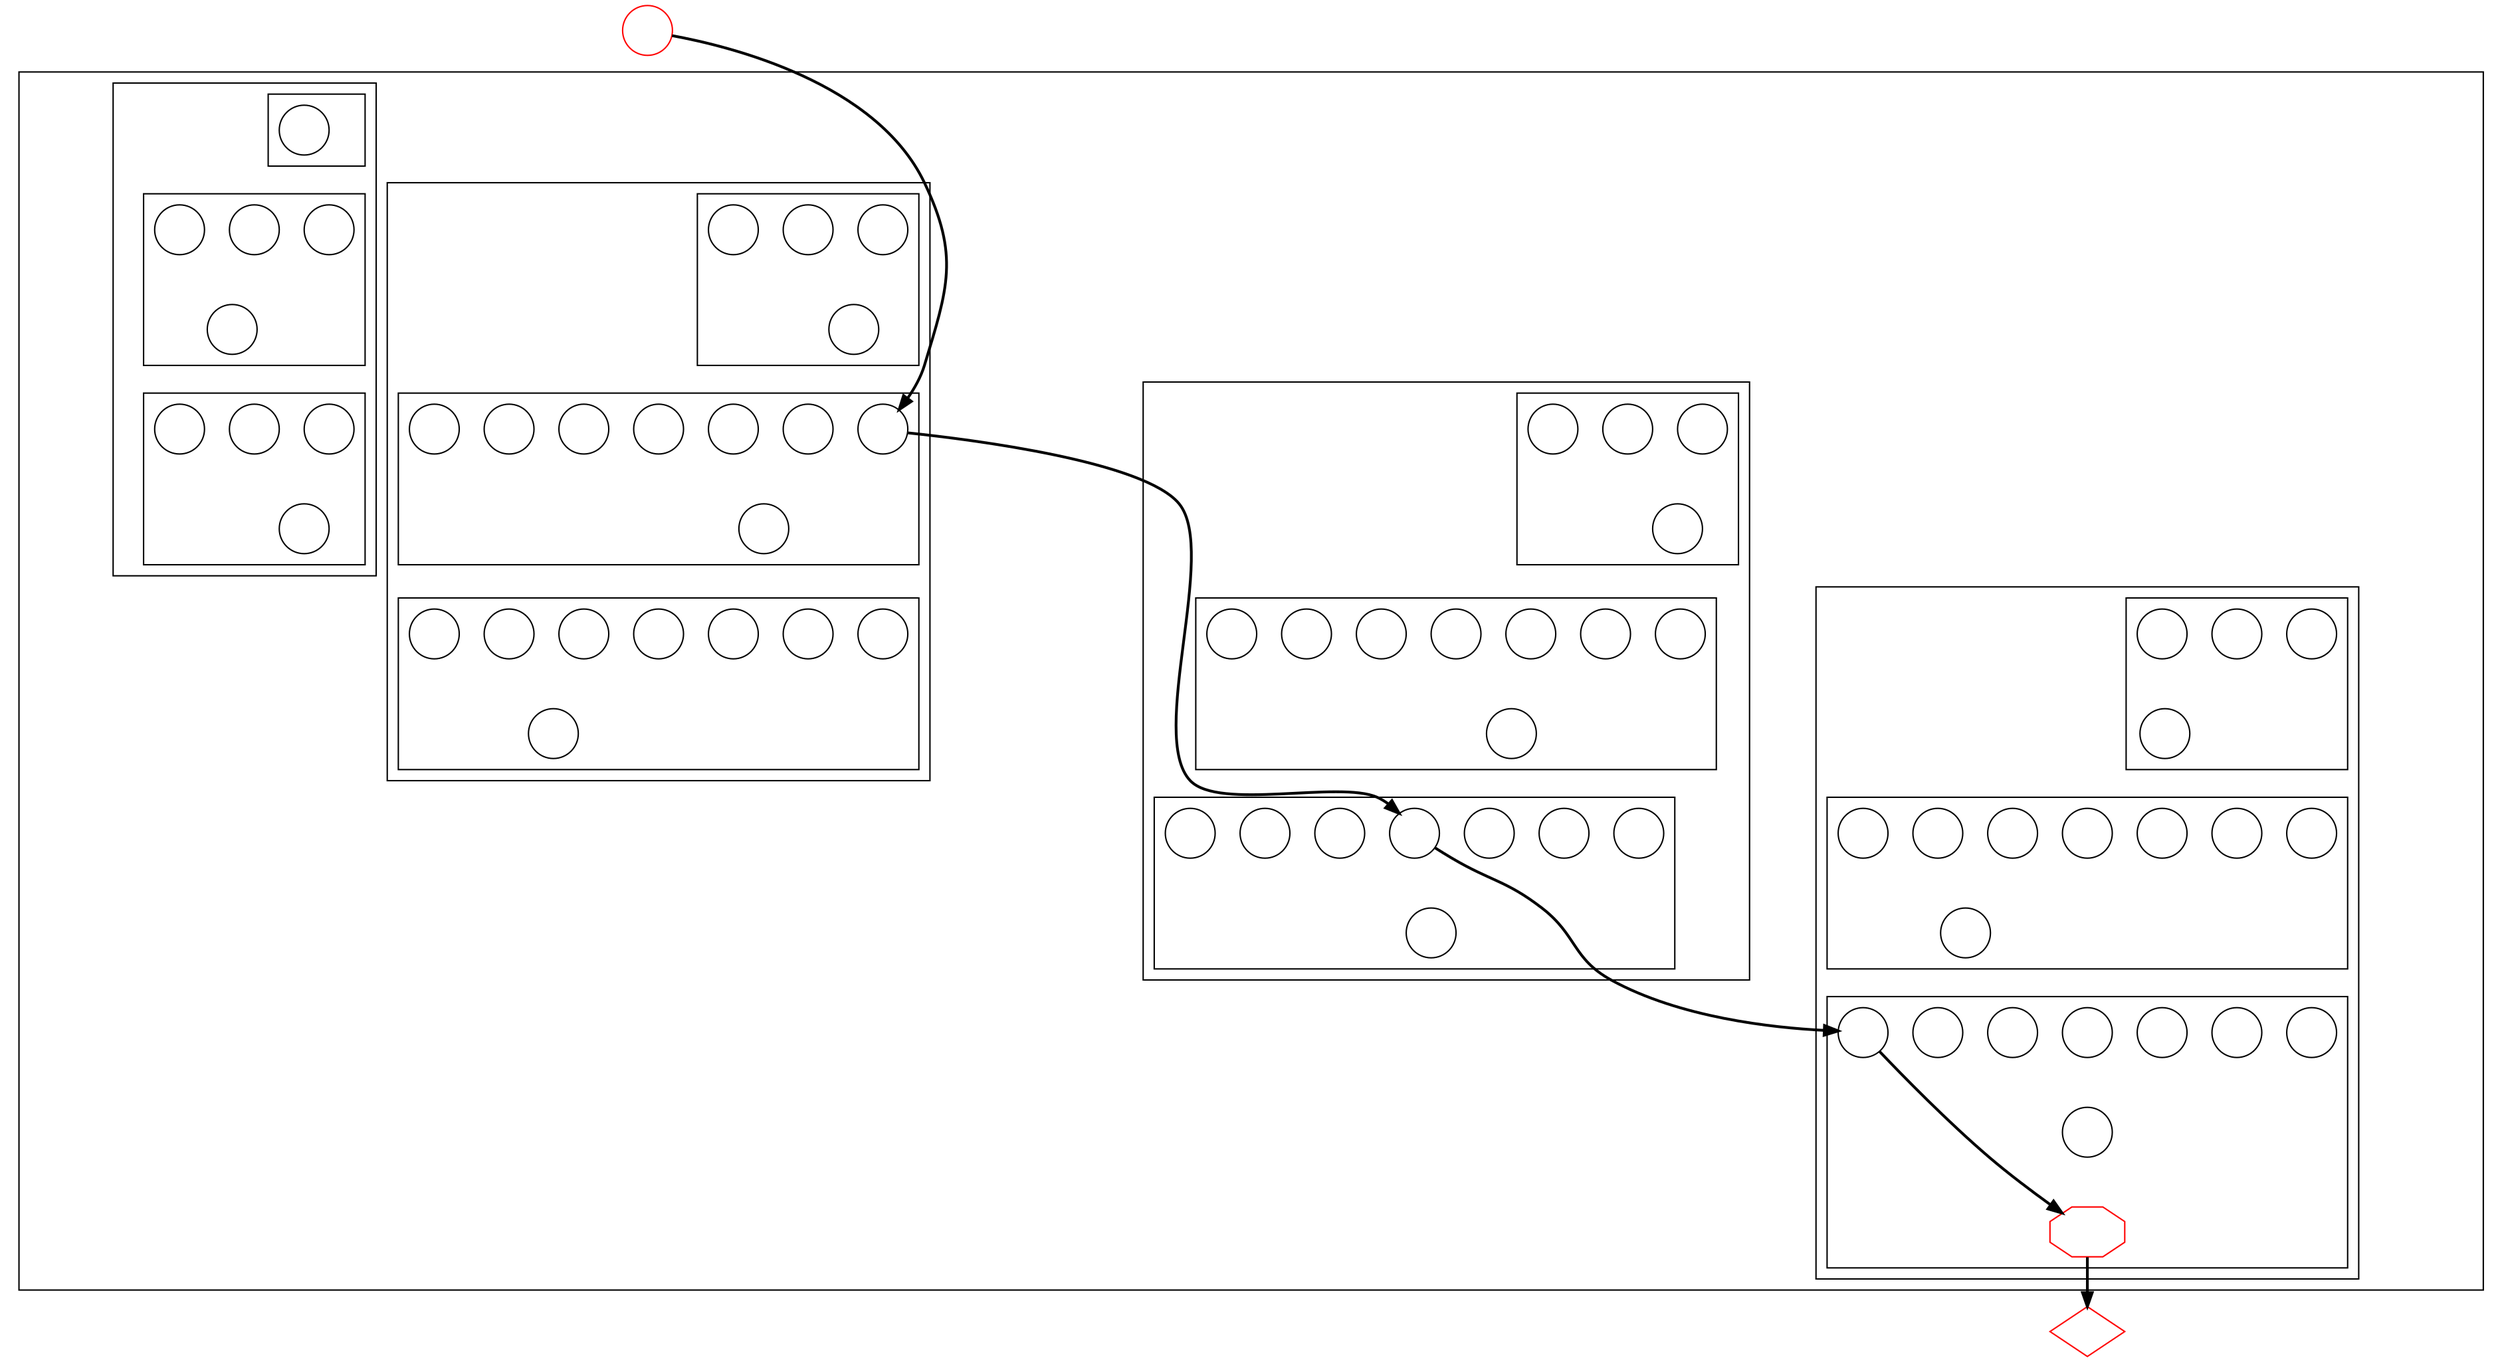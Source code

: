 digraph transmat {
Start [shape=circle, color=red, label=""];
End [shape=diamond, color=red, label=""];
subgraph cluster_DPmatrix {
subgraph cluster_0 {
subgraph cluster_00 {
ID_W0__D_W0 [shape=circle, label=""];
}
subgraph cluster_0f {
SS_S0__I_Df [shape=circle, label=""];
ID_W0__M_Df [shape=circle, label=""];
ID_W0__D_Wf [shape=circle, label=""];
ID_W0__I_Df [shape=circle, label=""];
}
subgraph cluster_0m {
SS_S0__I_Dm [shape=circle, label=""];
ID_W0__M_Dm [shape=circle, label=""];
ID_W0__D_Wm [shape=circle, label=""];
ID_W0__I_Dm [shape=circle, label=""];
}
}
subgraph cluster_i {
subgraph cluster_i0 {
SI_Di__W_W0 [shape=circle, label=""];
II_Di__W_W0 [shape=circle, label=""];
IM_Di__D_W0 [shape=circle, label=""];
ID_Wi__D_W0 [shape=circle, label=""];
}
subgraph cluster_if {
SI_Di__W_Wf [shape=circle, label=""];
II_Di__W_Wf [shape=circle, label=""];
IM_Di__M_Df [shape=circle, label=""];
ID_Wi__M_Df [shape=circle, label=""];
IM_Di__D_Wf [shape=circle, label=""];
ID_Wi__D_Wf [shape=circle, label=""];
IM_Di__I_Df [shape=circle, label=""];
ID_Wi__I_Df [shape=circle, label=""];
}
subgraph cluster_im {
SI_Di__W_Wm [shape=circle, label=""];
II_Di__W_Wm [shape=circle, label=""];
IM_Di__M_Dm [shape=circle, label=""];
ID_Wi__M_Dm [shape=circle, label=""];
IM_Di__D_Wm [shape=circle, label=""];
ID_Wi__D_Wm [shape=circle, label=""];
IM_Di__I_Dm [shape=circle, label=""];
ID_Wi__I_Dm [shape=circle, label=""];
}
}
subgraph cluster_l {
subgraph cluster_l0 {
SI_Dl__W_W0 [shape=circle, label=""];
II_Dl__W_W0 [shape=circle, label=""];
IM_Dl__D_W0 [shape=circle, label=""];
ID_Wl__D_W0 [shape=circle, label=""];
}
subgraph cluster_lf {
SI_Dl__W_Wf [shape=circle, label=""];
II_Dl__W_Wf [shape=circle, label=""];
IM_Dl__M_Df [shape=circle, label=""];
ID_Wl__M_Df [shape=circle, label=""];
IM_Dl__D_Wf [shape=circle, label=""];
ID_Wl__D_Wf [shape=circle, label=""];
IM_Dl__I_Df [shape=circle, label=""];
ID_Wl__I_Df [shape=circle, label=""];
}
subgraph cluster_lm {
SI_Dl__W_Wm [shape=circle, label=""];
II_Dl__W_Wm [shape=circle, label=""];
IM_Dl__M_Dm [shape=circle, label=""];
ID_Wl__M_Dm [shape=circle, label=""];
IM_Dl__D_Wm [shape=circle, label=""];
ID_Wl__D_Wm [shape=circle, label=""];
IM_Dl__I_Dm [shape=circle, label=""];
ID_Wl__I_Dm [shape=circle, label=""];
}
}
subgraph cluster_v {
subgraph cluster_v0 {
SI_Dv__W_W0 [shape=circle, label=""];
II_Dv__W_W0 [shape=circle, label=""];
IM_Dv__D_W0 [shape=circle, label=""];
ID_Wv__D_W0 [shape=circle, label=""];
}
subgraph cluster_vf {
SI_Dv__W_Wf [shape=circle, label=""];
WW_Wv__W_Wf [shape=octagon, color=red, label=""];
II_Dv__W_Wf [shape=circle, label=""];
IM_Dv__M_Df [shape=circle, label=""];
ID_Wv__M_Df [shape=circle, label=""];
IM_Dv__D_Wf [shape=circle, label=""];
ID_Wv__D_Wf [shape=circle, label=""];
IM_Dv__I_Df [shape=circle, label=""];
ID_Wv__I_Df [shape=circle, label=""];
}
subgraph cluster_vm {
SI_Dv__W_Wm [shape=circle, label=""];
II_Dv__W_Wm [shape=circle, label=""];
IM_Dv__M_Dm [shape=circle, label=""];
ID_Wv__M_Dm [shape=circle, label=""];
IM_Dv__D_Wm [shape=circle, label=""];
ID_Wv__D_Wm [shape=circle, label=""];
IM_Dv__I_Dm [shape=circle, label=""];
ID_Wv__I_Dm [shape=circle, label=""];
}
}
}
Start -> SI_Dl__W_W0 [style=invis];
Start -> SS_S0__I_Dm [style=invis];
Start -> IM_Dl__M_Dm [style=bold];
Start -> ID_W0__M_Dm [style=invis];
Start -> IM_Dl__D_W0 [style=invis];
Start -> ID_W0__D_W0 [style=invis];
SI_Dl__W_W0 -> SI_Di__W_W0 [style=invis];
SI_Dl__W_W0 -> IM_Di__M_Dm [style=invis];
SI_Dl__W_W0 -> ID_Wl__M_Dm [style=invis];
SI_Dl__W_W0 -> IM_Di__D_W0 [style=invis];
SI_Dl__W_W0 -> ID_Wl__D_W0 [style=invis];
SI_Di__W_W0 -> SI_Dv__W_W0 [style=invis];
SI_Di__W_W0 -> IM_Dv__M_Dm [style=invis];
SI_Di__W_W0 -> ID_Wi__M_Dm [style=invis];
SI_Di__W_W0 -> IM_Dv__D_W0 [style=invis];
SI_Di__W_W0 -> ID_Wi__D_W0 [style=invis];
SI_Dv__W_W0 -> ID_Wv__M_Dm [style=invis];
SI_Dv__W_W0 -> ID_Wv__D_W0 [style=invis];
SI_Dl__W_Wm -> SI_Di__W_Wm [style=invis];
SI_Dl__W_Wm -> IM_Di__M_Df [style=invis];
SI_Dl__W_Wm -> ID_Wl__M_Df [style=invis];
SI_Dl__W_Wm -> IM_Di__D_Wm [style=invis];
SI_Dl__W_Wm -> ID_Wl__D_Wm [style=invis];
SI_Di__W_Wm -> SI_Dv__W_Wm [style=invis];
SI_Di__W_Wm -> IM_Dv__M_Df [style=invis];
SI_Di__W_Wm -> ID_Wi__M_Df [style=invis];
SI_Di__W_Wm -> IM_Dv__D_Wm [style=invis];
SI_Di__W_Wm -> ID_Wi__D_Wm [style=invis];
SI_Dv__W_Wm -> ID_Wv__M_Df [style=invis];
SI_Dv__W_Wm -> ID_Wv__D_Wm [style=invis];
SI_Dl__W_Wf -> SI_Di__W_Wf [style=invis];
SI_Dl__W_Wf -> IM_Di__D_Wf [style=invis];
SI_Dl__W_Wf -> ID_Wl__D_Wf [style=invis];
SI_Di__W_Wf -> SI_Dv__W_Wf [style=invis];
SI_Di__W_Wf -> IM_Dv__D_Wf [style=invis];
SI_Di__W_Wf -> ID_Wi__D_Wf [style=invis];
SI_Dv__W_Wf -> ID_Wv__D_Wf [style=invis];
SS_S0__I_Dm -> SI_Dl__W_Wm [style=invis];
SS_S0__I_Dm -> SS_S0__I_Df [style=invis];
SS_S0__I_Dm -> IM_Dl__M_Df [style=invis];
SS_S0__I_Dm -> ID_W0__M_Df [style=invis];
SS_S0__I_Dm -> IM_Dl__D_Wm [style=invis];
SS_S0__I_Dm -> ID_W0__D_Wm [style=invis];
SS_S0__I_Df -> SI_Dl__W_Wf [style=invis];
SS_S0__I_Df -> IM_Dl__D_Wf [style=invis];
SS_S0__I_Df -> ID_W0__D_Wf [style=invis];
WW_Wv__W_Wf -> End [style=bold];
II_Dl__W_W0 -> II_Di__W_W0 [style=invis];
II_Dl__W_W0 -> IM_Di__M_Dm [style=invis];
II_Dl__W_W0 -> ID_Wl__M_Dm [style=invis];
II_Dl__W_W0 -> IM_Di__D_W0 [style=invis];
II_Dl__W_W0 -> ID_Wl__D_W0 [style=invis];
II_Di__W_W0 -> II_Dv__W_W0 [style=invis];
II_Di__W_W0 -> IM_Dv__M_Dm [style=invis];
II_Di__W_W0 -> ID_Wi__M_Dm [style=invis];
II_Di__W_W0 -> IM_Dv__D_W0 [style=invis];
II_Di__W_W0 -> ID_Wi__D_W0 [style=invis];
II_Dv__W_W0 -> ID_Wv__M_Dm [style=invis];
II_Dv__W_W0 -> ID_Wv__D_W0 [style=invis];
II_Dl__W_Wm -> II_Di__W_Wm [style=invis];
II_Dl__W_Wm -> IM_Di__M_Df [style=invis];
II_Dl__W_Wm -> ID_Wl__M_Df [style=invis];
II_Dl__W_Wm -> IM_Di__D_Wm [style=invis];
II_Dl__W_Wm -> ID_Wl__D_Wm [style=invis];
II_Di__W_Wm -> II_Dv__W_Wm [style=invis];
II_Di__W_Wm -> IM_Dv__M_Df [style=invis];
II_Di__W_Wm -> ID_Wi__M_Df [style=invis];
II_Di__W_Wm -> IM_Dv__D_Wm [style=invis];
II_Di__W_Wm -> ID_Wi__D_Wm [style=invis];
II_Dv__W_Wm -> ID_Wv__M_Df [style=invis];
II_Dv__W_Wm -> ID_Wv__D_Wm [style=invis];
II_Dl__W_Wf -> II_Di__W_Wf [style=invis];
II_Dl__W_Wf -> IM_Di__D_Wf [style=invis];
II_Dl__W_Wf -> ID_Wl__D_Wf [style=invis];
II_Di__W_Wf -> II_Dv__W_Wf [style=invis];
II_Di__W_Wf -> IM_Dv__D_Wf [style=invis];
II_Di__W_Wf -> ID_Wi__D_Wf [style=invis];
II_Dv__W_Wf -> WW_Wv__W_Wf [style=invis];
II_Dv__W_Wf -> ID_Wv__D_Wf [style=invis];
IM_Dl__M_Dm -> II_Di__W_Wm [style=invis];
IM_Dl__M_Dm -> IM_Di__M_Df [style=bold];
IM_Dl__M_Dm -> ID_Wl__M_Df [style=invis];
IM_Dl__M_Dm -> IM_Di__D_Wm [style=invis];
IM_Dl__M_Dm -> ID_Wl__D_Wm [style=invis];
IM_Dl__M_Dm -> IM_Dl__I_Df [style=invis];
IM_Di__M_Dm -> II_Dv__W_Wm [style=invis];
IM_Di__M_Dm -> IM_Dv__M_Df [style=invis];
IM_Di__M_Dm -> ID_Wi__M_Df [style=invis];
IM_Di__M_Dm -> IM_Dv__D_Wm [style=invis];
IM_Di__M_Dm -> ID_Wi__D_Wm [style=invis];
IM_Di__M_Dm -> IM_Di__I_Df [style=invis];
IM_Dv__M_Dm -> ID_Wv__M_Df [style=invis];
IM_Dv__M_Dm -> ID_Wv__D_Wm [style=invis];
IM_Dv__M_Dm -> IM_Dv__I_Df [style=invis];
IM_Dl__M_Df -> II_Di__W_Wf [style=invis];
IM_Dl__M_Df -> IM_Di__D_Wf [style=invis];
IM_Dl__M_Df -> ID_Wl__D_Wf [style=invis];
IM_Di__M_Df -> II_Dv__W_Wf [style=invis];
IM_Di__M_Df -> IM_Dv__D_Wf [style=bold];
IM_Di__M_Df -> ID_Wi__D_Wf [style=invis];
IM_Dv__M_Df -> WW_Wv__W_Wf [style=invis];
IM_Dv__M_Df -> ID_Wv__D_Wf [style=invis];
ID_W0__M_Dm -> II_Dl__W_Wm [style=invis];
ID_W0__M_Dm -> IM_Dl__M_Df [style=invis];
ID_W0__M_Dm -> ID_W0__M_Df [style=invis];
ID_W0__M_Dm -> IM_Dl__D_Wm [style=invis];
ID_W0__M_Dm -> ID_W0__D_Wm [style=invis];
ID_W0__M_Dm -> ID_W0__I_Df [style=invis];
ID_Wl__M_Dm -> II_Di__W_Wm [style=invis];
ID_Wl__M_Dm -> IM_Di__M_Df [style=invis];
ID_Wl__M_Dm -> ID_Wl__M_Df [style=invis];
ID_Wl__M_Dm -> IM_Di__D_Wm [style=invis];
ID_Wl__M_Dm -> ID_Wl__D_Wm [style=invis];
ID_Wl__M_Dm -> ID_Wl__I_Df [style=invis];
ID_Wi__M_Dm -> II_Dv__W_Wm [style=invis];
ID_Wi__M_Dm -> IM_Dv__M_Df [style=invis];
ID_Wi__M_Dm -> ID_Wi__M_Df [style=invis];
ID_Wi__M_Dm -> IM_Dv__D_Wm [style=invis];
ID_Wi__M_Dm -> ID_Wi__D_Wm [style=invis];
ID_Wi__M_Dm -> ID_Wi__I_Df [style=invis];
ID_Wv__M_Dm -> ID_Wv__M_Df [style=invis];
ID_Wv__M_Dm -> ID_Wv__D_Wm [style=invis];
ID_Wv__M_Dm -> ID_Wv__I_Df [style=invis];
ID_W0__M_Df -> II_Dl__W_Wf [style=invis];
ID_W0__M_Df -> IM_Dl__D_Wf [style=invis];
ID_W0__M_Df -> ID_W0__D_Wf [style=invis];
ID_Wl__M_Df -> II_Di__W_Wf [style=invis];
ID_Wl__M_Df -> IM_Di__D_Wf [style=invis];
ID_Wl__M_Df -> ID_Wl__D_Wf [style=invis];
ID_Wi__M_Df -> II_Dv__W_Wf [style=invis];
ID_Wi__M_Df -> IM_Dv__D_Wf [style=invis];
ID_Wi__M_Df -> ID_Wi__D_Wf [style=invis];
ID_Wv__M_Df -> WW_Wv__W_Wf [style=invis];
ID_Wv__M_Df -> ID_Wv__D_Wf [style=invis];
IM_Dl__D_W0 -> II_Di__W_W0 [style=invis];
IM_Dl__D_W0 -> IM_Di__M_Dm [style=invis];
IM_Dl__D_W0 -> ID_Wl__M_Dm [style=invis];
IM_Dl__D_W0 -> IM_Di__D_W0 [style=invis];
IM_Dl__D_W0 -> ID_Wl__D_W0 [style=invis];
IM_Dl__D_W0 -> IM_Dl__I_Dm [style=invis];
IM_Di__D_W0 -> II_Dv__W_W0 [style=invis];
IM_Di__D_W0 -> IM_Dv__M_Dm [style=invis];
IM_Di__D_W0 -> ID_Wi__M_Dm [style=invis];
IM_Di__D_W0 -> IM_Dv__D_W0 [style=invis];
IM_Di__D_W0 -> ID_Wi__D_W0 [style=invis];
IM_Di__D_W0 -> IM_Di__I_Dm [style=invis];
IM_Dv__D_W0 -> ID_Wv__M_Dm [style=invis];
IM_Dv__D_W0 -> ID_Wv__D_W0 [style=invis];
IM_Dv__D_W0 -> IM_Dv__I_Dm [style=invis];
IM_Dl__D_Wm -> II_Di__W_Wm [style=invis];
IM_Dl__D_Wm -> IM_Di__M_Df [style=invis];
IM_Dl__D_Wm -> ID_Wl__M_Df [style=invis];
IM_Dl__D_Wm -> IM_Di__D_Wm [style=invis];
IM_Dl__D_Wm -> ID_Wl__D_Wm [style=invis];
IM_Dl__D_Wm -> IM_Dl__I_Df [style=invis];
IM_Di__D_Wm -> II_Dv__W_Wm [style=invis];
IM_Di__D_Wm -> IM_Dv__M_Df [style=invis];
IM_Di__D_Wm -> ID_Wi__M_Df [style=invis];
IM_Di__D_Wm -> IM_Dv__D_Wm [style=invis];
IM_Di__D_Wm -> ID_Wi__D_Wm [style=invis];
IM_Di__D_Wm -> IM_Di__I_Df [style=invis];
IM_Dv__D_Wm -> ID_Wv__M_Df [style=invis];
IM_Dv__D_Wm -> ID_Wv__D_Wm [style=invis];
IM_Dv__D_Wm -> IM_Dv__I_Df [style=invis];
IM_Dl__D_Wf -> II_Di__W_Wf [style=invis];
IM_Dl__D_Wf -> IM_Di__D_Wf [style=invis];
IM_Dl__D_Wf -> ID_Wl__D_Wf [style=invis];
IM_Di__D_Wf -> II_Dv__W_Wf [style=invis];
IM_Di__D_Wf -> IM_Dv__D_Wf [style=invis];
IM_Di__D_Wf -> ID_Wi__D_Wf [style=invis];
IM_Dv__D_Wf -> WW_Wv__W_Wf [style=bold];
IM_Dv__D_Wf -> ID_Wv__D_Wf [style=invis];
ID_W0__D_W0 -> II_Dl__W_W0 [style=invis];
ID_W0__D_W0 -> IM_Dl__M_Dm [style=invis];
ID_W0__D_W0 -> ID_W0__M_Dm [style=invis];
ID_W0__D_W0 -> IM_Dl__D_W0 [style=invis];
ID_W0__D_W0 -> ID_W0__D_W0 [style=invis];
ID_W0__D_W0 -> ID_W0__I_Dm [style=invis];
ID_Wl__D_W0 -> II_Di__W_W0 [style=invis];
ID_Wl__D_W0 -> IM_Di__M_Dm [style=invis];
ID_Wl__D_W0 -> ID_Wl__M_Dm [style=invis];
ID_Wl__D_W0 -> IM_Di__D_W0 [style=invis];
ID_Wl__D_W0 -> ID_Wl__D_W0 [style=invis];
ID_Wl__D_W0 -> ID_Wl__I_Dm [style=invis];
ID_Wi__D_W0 -> II_Dv__W_W0 [style=invis];
ID_Wi__D_W0 -> IM_Dv__M_Dm [style=invis];
ID_Wi__D_W0 -> ID_Wi__M_Dm [style=invis];
ID_Wi__D_W0 -> IM_Dv__D_W0 [style=invis];
ID_Wi__D_W0 -> ID_Wi__D_W0 [style=invis];
ID_Wi__D_W0 -> ID_Wi__I_Dm [style=invis];
ID_Wv__D_W0 -> ID_Wv__M_Dm [style=invis];
ID_Wv__D_W0 -> ID_Wv__D_W0 [style=invis];
ID_Wv__D_W0 -> ID_Wv__I_Dm [style=invis];
ID_W0__D_Wm -> II_Dl__W_Wm [style=invis];
ID_W0__D_Wm -> IM_Dl__M_Df [style=invis];
ID_W0__D_Wm -> ID_W0__M_Df [style=invis];
ID_W0__D_Wm -> IM_Dl__D_Wm [style=invis];
ID_W0__D_Wm -> ID_W0__D_Wm [style=invis];
ID_W0__D_Wm -> ID_W0__I_Df [style=invis];
ID_Wl__D_Wm -> II_Di__W_Wm [style=invis];
ID_Wl__D_Wm -> IM_Di__M_Df [style=invis];
ID_Wl__D_Wm -> ID_Wl__M_Df [style=invis];
ID_Wl__D_Wm -> IM_Di__D_Wm [style=invis];
ID_Wl__D_Wm -> ID_Wl__D_Wm [style=invis];
ID_Wl__D_Wm -> ID_Wl__I_Df [style=invis];
ID_Wi__D_Wm -> II_Dv__W_Wm [style=invis];
ID_Wi__D_Wm -> IM_Dv__M_Df [style=invis];
ID_Wi__D_Wm -> ID_Wi__M_Df [style=invis];
ID_Wi__D_Wm -> IM_Dv__D_Wm [style=invis];
ID_Wi__D_Wm -> ID_Wi__D_Wm [style=invis];
ID_Wi__D_Wm -> ID_Wi__I_Df [style=invis];
ID_Wv__D_Wm -> ID_Wv__M_Df [style=invis];
ID_Wv__D_Wm -> ID_Wv__D_Wm [style=invis];
ID_Wv__D_Wm -> ID_Wv__I_Df [style=invis];
ID_W0__D_Wf -> II_Dl__W_Wf [style=invis];
ID_W0__D_Wf -> IM_Dl__D_Wf [style=invis];
ID_W0__D_Wf -> ID_W0__D_Wf [style=invis];
ID_Wl__D_Wf -> II_Di__W_Wf [style=invis];
ID_Wl__D_Wf -> IM_Di__D_Wf [style=invis];
ID_Wl__D_Wf -> ID_Wl__D_Wf [style=invis];
ID_Wi__D_Wf -> II_Dv__W_Wf [style=invis];
ID_Wi__D_Wf -> IM_Dv__D_Wf [style=invis];
ID_Wi__D_Wf -> ID_Wi__D_Wf [style=invis];
ID_Wv__D_Wf -> WW_Wv__W_Wf [style=invis];
ID_Wv__D_Wf -> ID_Wv__D_Wf [style=invis];
IM_Dl__I_Dm -> II_Di__W_Wm [style=invis];
IM_Dl__I_Dm -> IM_Di__M_Df [style=invis];
IM_Dl__I_Dm -> ID_Wl__M_Df [style=invis];
IM_Dl__I_Dm -> IM_Di__D_Wm [style=invis];
IM_Dl__I_Dm -> ID_Wl__D_Wm [style=invis];
IM_Dl__I_Dm -> IM_Dl__I_Df [style=invis];
IM_Di__I_Dm -> II_Dv__W_Wm [style=invis];
IM_Di__I_Dm -> IM_Dv__M_Df [style=invis];
IM_Di__I_Dm -> ID_Wi__M_Df [style=invis];
IM_Di__I_Dm -> IM_Dv__D_Wm [style=invis];
IM_Di__I_Dm -> ID_Wi__D_Wm [style=invis];
IM_Di__I_Dm -> IM_Di__I_Df [style=invis];
IM_Dv__I_Dm -> ID_Wv__M_Df [style=invis];
IM_Dv__I_Dm -> ID_Wv__D_Wm [style=invis];
IM_Dv__I_Dm -> IM_Dv__I_Df [style=invis];
IM_Dl__I_Df -> II_Di__W_Wf [style=invis];
IM_Dl__I_Df -> IM_Di__D_Wf [style=invis];
IM_Dl__I_Df -> ID_Wl__D_Wf [style=invis];
IM_Di__I_Df -> II_Dv__W_Wf [style=invis];
IM_Di__I_Df -> IM_Dv__D_Wf [style=invis];
IM_Di__I_Df -> ID_Wi__D_Wf [style=invis];
IM_Dv__I_Df -> WW_Wv__W_Wf [style=invis];
IM_Dv__I_Df -> ID_Wv__D_Wf [style=invis];
ID_W0__I_Dm -> II_Dl__W_Wm [style=invis];
ID_W0__I_Dm -> IM_Dl__M_Df [style=invis];
ID_W0__I_Dm -> ID_W0__M_Df [style=invis];
ID_W0__I_Dm -> IM_Dl__D_Wm [style=invis];
ID_W0__I_Dm -> ID_W0__D_Wm [style=invis];
ID_W0__I_Dm -> ID_W0__I_Df [style=invis];
ID_Wl__I_Dm -> II_Di__W_Wm [style=invis];
ID_Wl__I_Dm -> IM_Di__M_Df [style=invis];
ID_Wl__I_Dm -> ID_Wl__M_Df [style=invis];
ID_Wl__I_Dm -> IM_Di__D_Wm [style=invis];
ID_Wl__I_Dm -> ID_Wl__D_Wm [style=invis];
ID_Wl__I_Dm -> ID_Wl__I_Df [style=invis];
ID_Wi__I_Dm -> II_Dv__W_Wm [style=invis];
ID_Wi__I_Dm -> IM_Dv__M_Df [style=invis];
ID_Wi__I_Dm -> ID_Wi__M_Df [style=invis];
ID_Wi__I_Dm -> IM_Dv__D_Wm [style=invis];
ID_Wi__I_Dm -> ID_Wi__D_Wm [style=invis];
ID_Wi__I_Dm -> ID_Wi__I_Df [style=invis];
ID_Wv__I_Dm -> ID_Wv__M_Df [style=invis];
ID_Wv__I_Dm -> ID_Wv__D_Wm [style=invis];
ID_Wv__I_Dm -> ID_Wv__I_Df [style=invis];
ID_W0__I_Df -> II_Dl__W_Wf [style=invis];
ID_W0__I_Df -> IM_Dl__D_Wf [style=invis];
ID_W0__I_Df -> ID_W0__D_Wf [style=invis];
ID_Wl__I_Df -> II_Di__W_Wf [style=invis];
ID_Wl__I_Df -> IM_Di__D_Wf [style=invis];
ID_Wl__I_Df -> ID_Wl__D_Wf [style=invis];
ID_Wi__I_Df -> II_Dv__W_Wf [style=invis];
ID_Wi__I_Df -> IM_Dv__D_Wf [style=invis];
ID_Wi__I_Df -> ID_Wi__D_Wf [style=invis];
ID_Wv__I_Df -> WW_Wv__W_Wf [style=invis];
ID_Wv__I_Df -> ID_Wv__D_Wf [style=invis];
}
